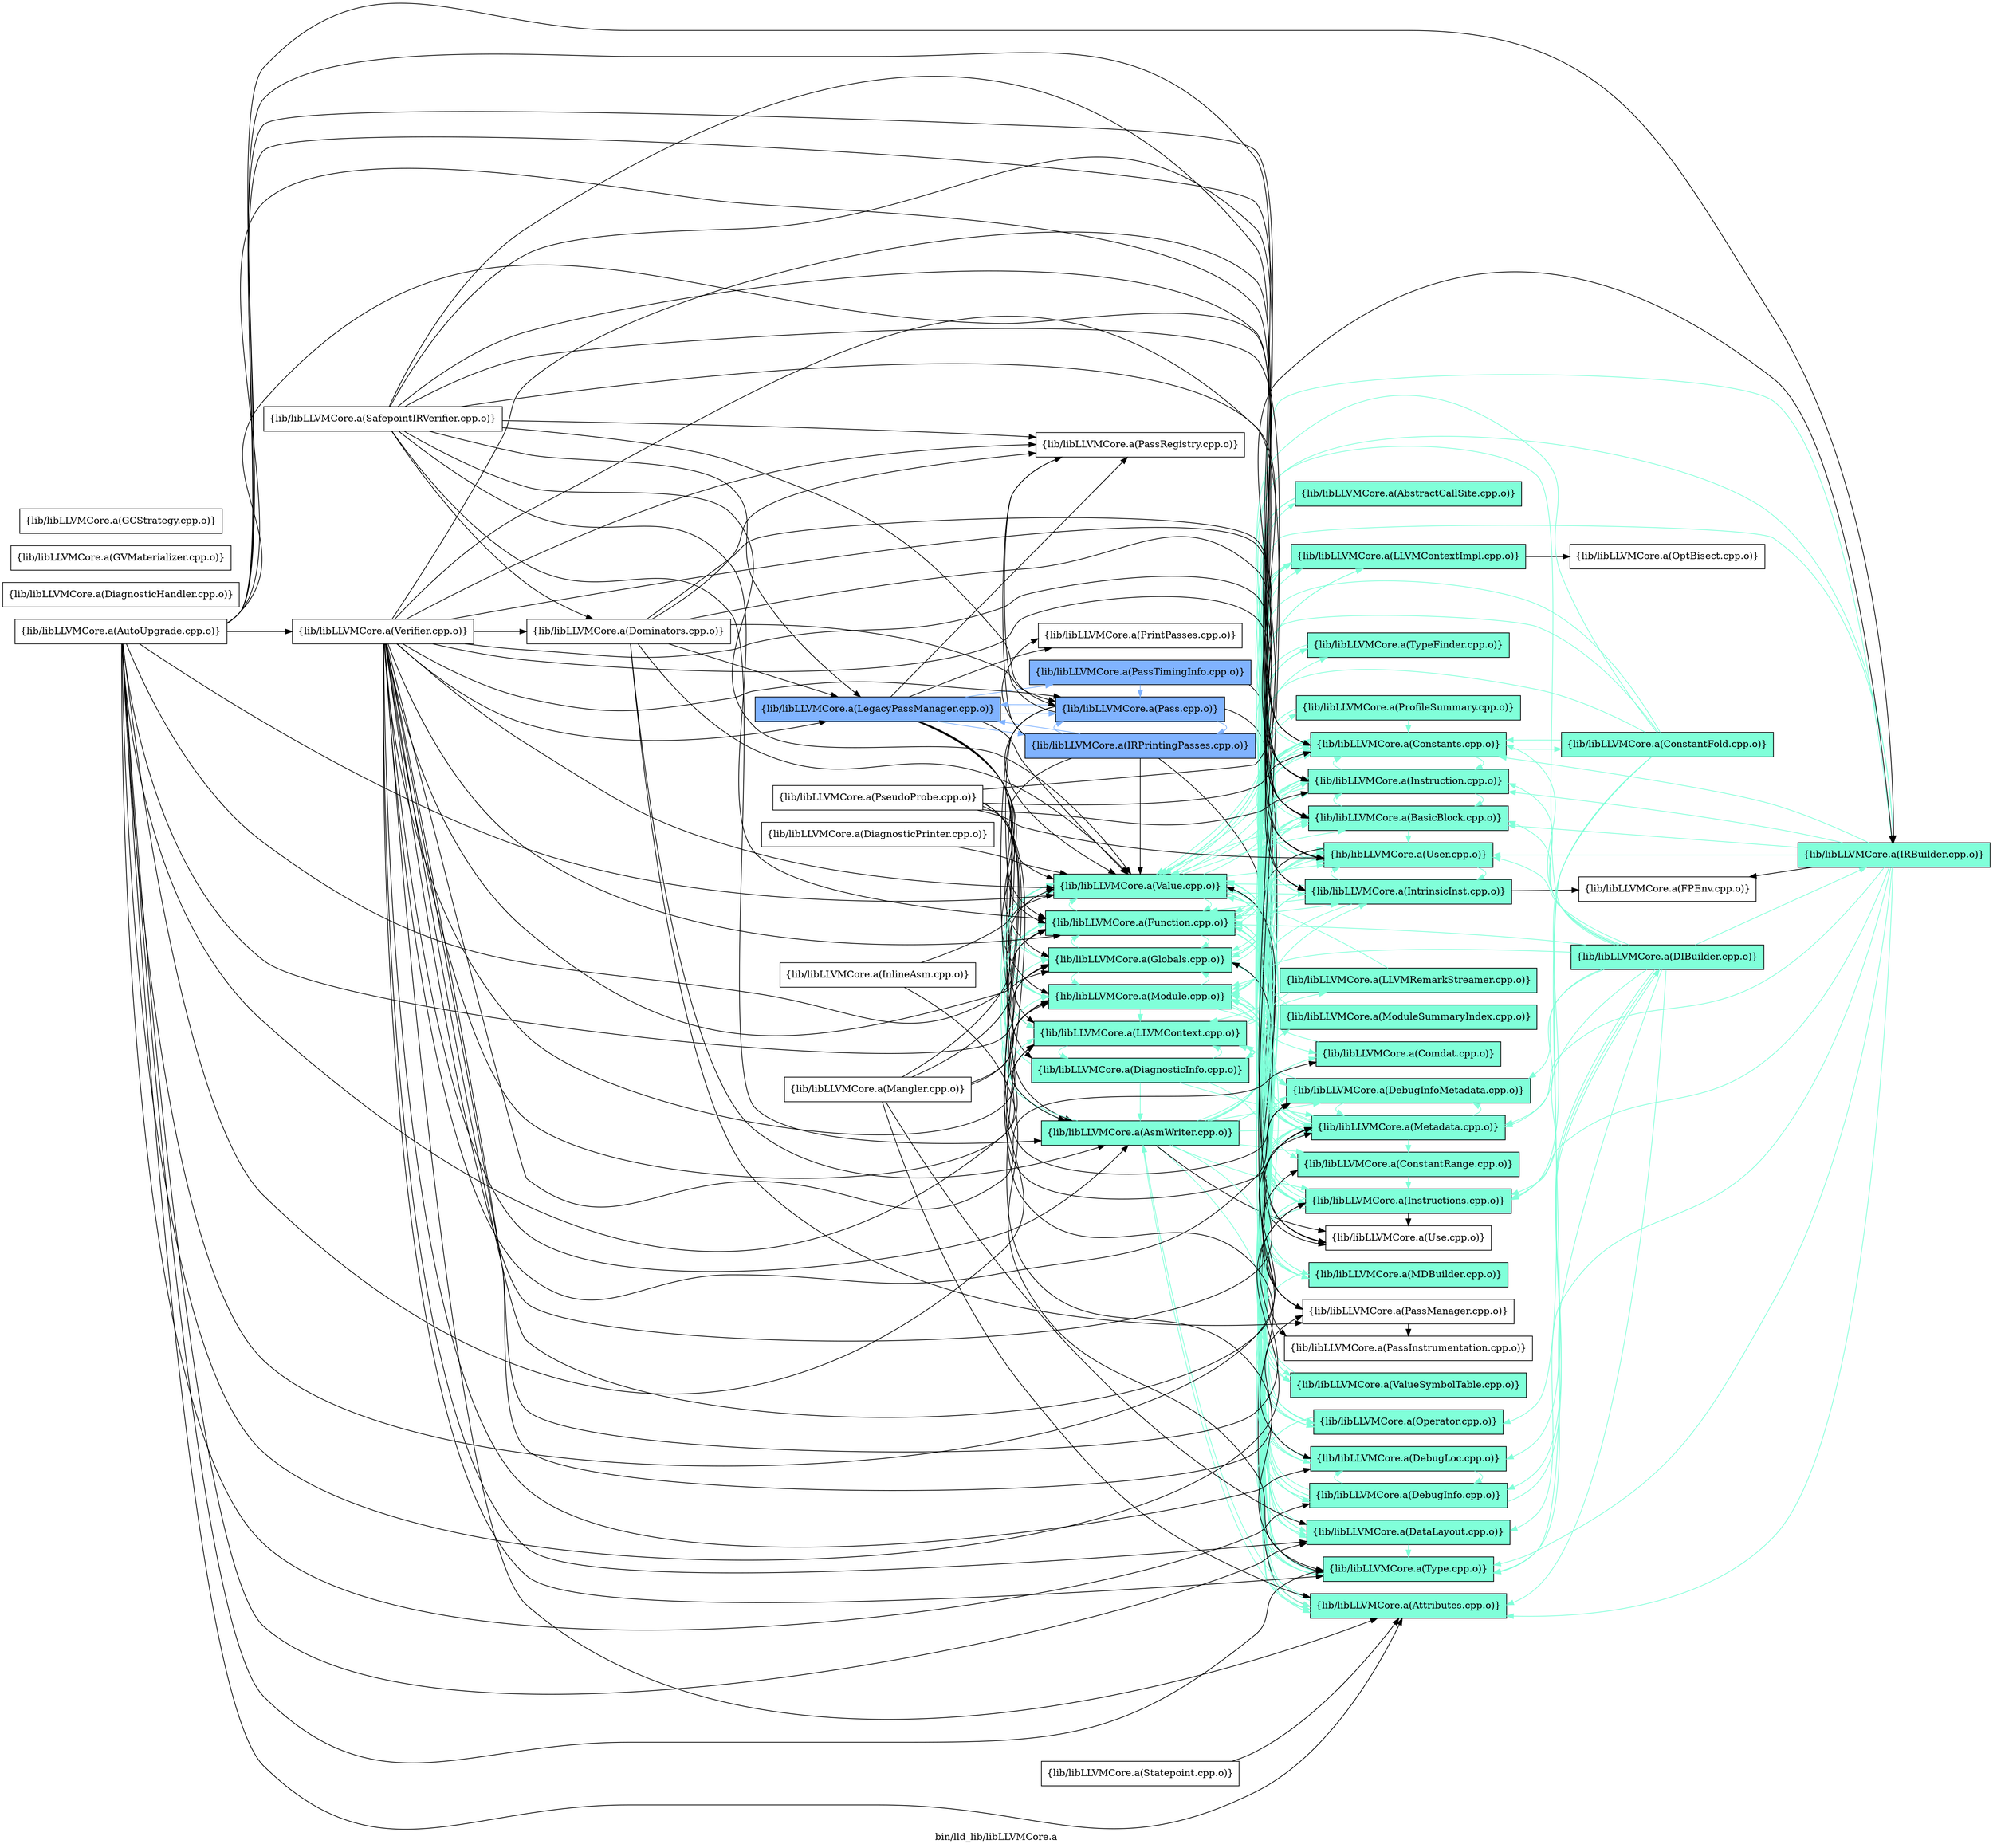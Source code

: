 digraph "bin/lld_lib/libLLVMCore.a" {
	label="bin/lld_lib/libLLVMCore.a";
	rankdir=LR;
	{ rank=same; Node0x556fdf306208;  }
	{ rank=same; Node0x556fdf2f4fa8; Node0x556fdf300088; Node0x556fdf301bb8; Node0x556fdf301fc8; Node0x556fdf302568; Node0x556fdf300268; Node0x556fdf2f3f68; Node0x556fdf2f2398; Node0x556fdf30b578; Node0x556fdf3092c8; Node0x556fdf308d28; Node0x556fdf30ee58;  }
	{ rank=same; Node0x556fdf311ba8; Node0x556fdf3117e8; Node0x556fdf2ff368; Node0x556fdf2fe328; Node0x556fdf300948; Node0x556fdf3012f8; Node0x556fdf2feff8; Node0x556fdf2fe378; Node0x556fdf300588; Node0x556fdf2ef8c8; Node0x556fdf2f3a68; Node0x556fdf2f3298; Node0x556fdf3108e8; Node0x556fdf310528; Node0x556fdf30fad8; Node0x556fdf30f5d8; Node0x556fdf2ff1d8; Node0x556fdf2f52c8; Node0x556fdf2ff8b8; Node0x556fdf2f07c8; Node0x556fdf2fad68; Node0x556fdf30ae48; Node0x556fdf2ffd18; Node0x556fdf306a28; Node0x556fdf2eb598; Node0x556fdf2f1c68; Node0x556fdf3015c8;  }
	{ rank=same; Node0x556fdf300178; Node0x556fdf3029c8; Node0x556fdf2f2c08; Node0x556fdf2ffae8;  }

	Node0x556fdf306208 [shape=record,shape=box,group=2,style=filled,fillcolor="0.600000 0.5 1",label="{lib/libLLVMCore.a(LegacyPassManager.cpp.o)}"];
	Node0x556fdf306208 -> Node0x556fdf2f4fa8;
	Node0x556fdf306208 -> Node0x556fdf300088;
	Node0x556fdf306208 -> Node0x556fdf301bb8;
	Node0x556fdf306208 -> Node0x556fdf301fc8;
	Node0x556fdf306208 -> Node0x556fdf302568[color="0.600000 0.5 1"];
	Node0x556fdf306208 -> Node0x556fdf300268;
	Node0x556fdf306208 -> Node0x556fdf2f3f68;
	Node0x556fdf306208 -> Node0x556fdf2f2398[color="0.600000 0.5 1"];
	Node0x556fdf306208 -> Node0x556fdf30b578;
	Node0x556fdf306208 -> Node0x556fdf3092c8[color="0.600000 0.5 1"];
	Node0x556fdf306208 -> Node0x556fdf308d28;
	Node0x556fdf306208 -> Node0x556fdf30ee58;
	Node0x556fdf2f3f68 [shape=record,shape=box,group=1,style=filled,fillcolor="0.450000 0.5 1",label="{lib/libLLVMCore.a(Module.cpp.o)}"];
	Node0x556fdf2f3f68 -> Node0x556fdf2ff368[color="0.450000 0.5 1"];
	Node0x556fdf2f3f68 -> Node0x556fdf300948[color="0.450000 0.5 1"];
	Node0x556fdf2f3f68 -> Node0x556fdf2ff8b8[color="0.450000 0.5 1"];
	Node0x556fdf2f3f68 -> Node0x556fdf301bb8[color="0.450000 0.5 1"];
	Node0x556fdf2f3f68 -> Node0x556fdf301fc8[color="0.450000 0.5 1"];
	Node0x556fdf2f3f68 -> Node0x556fdf300268[color="0.450000 0.5 1"];
	Node0x556fdf2f3f68 -> Node0x556fdf2ef8c8[color="0.450000 0.5 1"];
	Node0x556fdf2f3f68 -> Node0x556fdf2eb598[color="0.450000 0.5 1"];
	Node0x556fdf2f3f68 -> Node0x556fdf3108e8[color="0.450000 0.5 1"];
	Node0x556fdf2f3f68 -> Node0x556fdf310528[color="0.450000 0.5 1"];
	Node0x556fdf2f3f68 -> Node0x556fdf30f5d8[color="0.450000 0.5 1"];
	Node0x556fdf2f3f68 -> Node0x556fdf30ee58[color="0.450000 0.5 1"];
	Node0x556fdf2f3f68 -> Node0x556fdf2fad68[color="0.450000 0.5 1"];
	Node0x556fdf2f2398 [shape=record,shape=box,group=2,style=filled,fillcolor="0.600000 0.5 1",label="{lib/libLLVMCore.a(Pass.cpp.o)}"];
	Node0x556fdf2f2398 -> Node0x556fdf311ba8;
	Node0x556fdf2f2398 -> Node0x556fdf301bb8;
	Node0x556fdf2f2398 -> Node0x556fdf302568[color="0.600000 0.5 1"];
	Node0x556fdf2f2398 -> Node0x556fdf300268;
	Node0x556fdf2f2398 -> Node0x556fdf306208[color="0.600000 0.5 1"];
	Node0x556fdf2f2398 -> Node0x556fdf30b578;
	Node0x556fdf2f2398 -> Node0x556fdf30ee58;
	Node0x556fdf30ee58 [shape=record,shape=box,group=1,style=filled,fillcolor="0.450000 0.5 1",label="{lib/libLLVMCore.a(Value.cpp.o)}"];
	Node0x556fdf30ee58 -> Node0x556fdf311ba8[color="0.450000 0.5 1"];
	Node0x556fdf30ee58 -> Node0x556fdf3117e8[color="0.450000 0.5 1"];
	Node0x556fdf30ee58 -> Node0x556fdf300948[color="0.450000 0.5 1"];
	Node0x556fdf30ee58 -> Node0x556fdf2ff8b8[color="0.450000 0.5 1"];
	Node0x556fdf30ee58 -> Node0x556fdf3015c8[color="0.450000 0.5 1"];
	Node0x556fdf30ee58 -> Node0x556fdf301bb8[color="0.450000 0.5 1"];
	Node0x556fdf30ee58 -> Node0x556fdf301fc8[color="0.450000 0.5 1"];
	Node0x556fdf30ee58 -> Node0x556fdf2feff8[color="0.450000 0.5 1"];
	Node0x556fdf30ee58 -> Node0x556fdf2fe378[color="0.450000 0.5 1"];
	Node0x556fdf30ee58 -> Node0x556fdf300588[color="0.450000 0.5 1"];
	Node0x556fdf30ee58 -> Node0x556fdf300268[color="0.450000 0.5 1"];
	Node0x556fdf30ee58 -> Node0x556fdf2ffd18[color="0.450000 0.5 1"];
	Node0x556fdf30ee58 -> Node0x556fdf2ef8c8[color="0.450000 0.5 1"];
	Node0x556fdf30ee58 -> Node0x556fdf2f3298[color="0.450000 0.5 1"];
	Node0x556fdf30ee58 -> Node0x556fdf3108e8[color="0.450000 0.5 1"];
	Node0x556fdf30ee58 -> Node0x556fdf30fad8;
	Node0x556fdf30ee58 -> Node0x556fdf30f5d8[color="0.450000 0.5 1"];
	Node0x556fdf30ee58 -> Node0x556fdf2fad68[color="0.450000 0.5 1"];
	Node0x556fdf311ba8 [shape=record,shape=box,group=1,style=filled,fillcolor="0.450000 0.5 1",label="{lib/libLLVMCore.a(Attributes.cpp.o)}"];
	Node0x556fdf311ba8 -> Node0x556fdf2f4fa8[color="0.450000 0.5 1"];
	Node0x556fdf311ba8 -> Node0x556fdf301bb8[color="0.450000 0.5 1"];
	Node0x556fdf300948 [shape=record,shape=box,group=1,style=filled,fillcolor="0.450000 0.5 1",label="{lib/libLLVMCore.a(Constants.cpp.o)}"];
	Node0x556fdf300948 -> Node0x556fdf300178[color="0.450000 0.5 1"];
	Node0x556fdf300948 -> Node0x556fdf301bb8[color="0.450000 0.5 1"];
	Node0x556fdf300948 -> Node0x556fdf301fc8[color="0.450000 0.5 1"];
	Node0x556fdf300948 -> Node0x556fdf2feff8[color="0.450000 0.5 1"];
	Node0x556fdf300948 -> Node0x556fdf2fe378[color="0.450000 0.5 1"];
	Node0x556fdf300948 -> Node0x556fdf2f3298[color="0.450000 0.5 1"];
	Node0x556fdf300948 -> Node0x556fdf3108e8[color="0.450000 0.5 1"];
	Node0x556fdf300948 -> Node0x556fdf30f5d8[color="0.450000 0.5 1"];
	Node0x556fdf300948 -> Node0x556fdf30ee58[color="0.450000 0.5 1"];
	Node0x556fdf2effa8 [shape=record,shape=box,group=0,label="{lib/libLLVMCore.a(Mangler.cpp.o)}"];
	Node0x556fdf2effa8 -> Node0x556fdf311ba8;
	Node0x556fdf2effa8 -> Node0x556fdf2ff8b8;
	Node0x556fdf2effa8 -> Node0x556fdf301bb8;
	Node0x556fdf2effa8 -> Node0x556fdf301fc8;
	Node0x556fdf2effa8 -> Node0x556fdf2f3f68;
	Node0x556fdf2effa8 -> Node0x556fdf30ee58;
	Node0x556fdf2ef8c8 [shape=record,shape=box,group=1,style=filled,fillcolor="0.450000 0.5 1",label="{lib/libLLVMCore.a(Metadata.cpp.o)}"];
	Node0x556fdf2ef8c8 -> Node0x556fdf2fe328[color="0.450000 0.5 1"];
	Node0x556fdf2ef8c8 -> Node0x556fdf300948[color="0.450000 0.5 1"];
	Node0x556fdf2ef8c8 -> Node0x556fdf3012f8[color="0.450000 0.5 1"];
	Node0x556fdf2ef8c8 -> Node0x556fdf2ff1d8[color="0.450000 0.5 1"];
	Node0x556fdf2ef8c8 -> Node0x556fdf300268[color="0.450000 0.5 1"];
	Node0x556fdf2ef8c8 -> Node0x556fdf2ffd18[color="0.450000 0.5 1"];
	Node0x556fdf2ef8c8 -> Node0x556fdf2f07c8[color="0.450000 0.5 1"];
	Node0x556fdf2ef8c8 -> Node0x556fdf2f3f68[color="0.450000 0.5 1"];
	Node0x556fdf2ef8c8 -> Node0x556fdf3108e8[color="0.450000 0.5 1"];
	Node0x556fdf2ef8c8 -> Node0x556fdf30ee58[color="0.450000 0.5 1"];
	Node0x556fdf2ff8b8 [shape=record,shape=box,group=1,style=filled,fillcolor="0.450000 0.5 1",label="{lib/libLLVMCore.a(DataLayout.cpp.o)}"];
	Node0x556fdf2ff8b8 -> Node0x556fdf301fc8[color="0.450000 0.5 1"];
	Node0x556fdf2ff8b8 -> Node0x556fdf2f3f68[color="0.450000 0.5 1"];
	Node0x556fdf2ff8b8 -> Node0x556fdf3108e8[color="0.450000 0.5 1"];
	Node0x556fdf300088 [shape=record,shape=box,group=1,style=filled,fillcolor="0.450000 0.5 1",label="{lib/libLLVMCore.a(DiagnosticInfo.cpp.o)}"];
	Node0x556fdf300088 -> Node0x556fdf2f4fa8[color="0.450000 0.5 1"];
	Node0x556fdf300088 -> Node0x556fdf2ff1d8[color="0.450000 0.5 1"];
	Node0x556fdf300088 -> Node0x556fdf301bb8[color="0.450000 0.5 1"];
	Node0x556fdf300088 -> Node0x556fdf2feff8[color="0.450000 0.5 1"];
	Node0x556fdf300088 -> Node0x556fdf300268[color="0.450000 0.5 1"];
	Node0x556fdf300088 -> Node0x556fdf2ef8c8[color="0.450000 0.5 1"];
	Node0x556fdf300088 -> Node0x556fdf30ee58[color="0.450000 0.5 1"];
	Node0x556fdf301bb8 [shape=record,shape=box,group=1,style=filled,fillcolor="0.450000 0.5 1",label="{lib/libLLVMCore.a(Function.cpp.o)}"];
	Node0x556fdf301bb8 -> Node0x556fdf2f52c8[color="0.450000 0.5 1"];
	Node0x556fdf301bb8 -> Node0x556fdf311ba8[color="0.450000 0.5 1"];
	Node0x556fdf301bb8 -> Node0x556fdf3117e8[color="0.450000 0.5 1"];
	Node0x556fdf301bb8 -> Node0x556fdf300948[color="0.450000 0.5 1"];
	Node0x556fdf301bb8 -> Node0x556fdf2ff8b8[color="0.450000 0.5 1"];
	Node0x556fdf301bb8 -> Node0x556fdf301fc8[color="0.450000 0.5 1"];
	Node0x556fdf301bb8 -> Node0x556fdf2fe378[color="0.450000 0.5 1"];
	Node0x556fdf301bb8 -> Node0x556fdf300588[color="0.450000 0.5 1"];
	Node0x556fdf301bb8 -> Node0x556fdf300268[color="0.450000 0.5 1"];
	Node0x556fdf301bb8 -> Node0x556fdf2f07c8[color="0.450000 0.5 1"];
	Node0x556fdf301bb8 -> Node0x556fdf2ef8c8[color="0.450000 0.5 1"];
	Node0x556fdf301bb8 -> Node0x556fdf2f3f68[color="0.450000 0.5 1"];
	Node0x556fdf301bb8 -> Node0x556fdf3108e8[color="0.450000 0.5 1"];
	Node0x556fdf301bb8 -> Node0x556fdf30f5d8[color="0.450000 0.5 1"];
	Node0x556fdf301bb8 -> Node0x556fdf30ee58[color="0.450000 0.5 1"];
	Node0x556fdf301bb8 -> Node0x556fdf2fad68[color="0.450000 0.5 1"];
	Node0x556fdf301fc8 [shape=record,shape=box,group=1,style=filled,fillcolor="0.450000 0.5 1",label="{lib/libLLVMCore.a(Globals.cpp.o)}"];
	Node0x556fdf301fc8 -> Node0x556fdf2fe328[color="0.450000 0.5 1"];
	Node0x556fdf301fc8 -> Node0x556fdf300948[color="0.450000 0.5 1"];
	Node0x556fdf301fc8 -> Node0x556fdf301bb8[color="0.450000 0.5 1"];
	Node0x556fdf301fc8 -> Node0x556fdf2ef8c8[color="0.450000 0.5 1"];
	Node0x556fdf301fc8 -> Node0x556fdf2f3f68[color="0.450000 0.5 1"];
	Node0x556fdf301fc8 -> Node0x556fdf3108e8[color="0.450000 0.5 1"];
	Node0x556fdf301fc8 -> Node0x556fdf30f5d8[color="0.450000 0.5 1"];
	Node0x556fdf301fc8 -> Node0x556fdf30ee58[color="0.450000 0.5 1"];
	Node0x556fdf302798 [shape=record,shape=box,group=1,style=filled,fillcolor="0.450000 0.5 1",label="{lib/libLLVMCore.a(IRBuilder.cpp.o)}"];
	Node0x556fdf302798 -> Node0x556fdf311ba8[color="0.450000 0.5 1"];
	Node0x556fdf302798 -> Node0x556fdf3117e8[color="0.450000 0.5 1"];
	Node0x556fdf302798 -> Node0x556fdf300948[color="0.450000 0.5 1"];
	Node0x556fdf302798 -> Node0x556fdf2ff8b8[color="0.450000 0.5 1"];
	Node0x556fdf302798 -> Node0x556fdf301bb8[color="0.450000 0.5 1"];
	Node0x556fdf302798 -> Node0x556fdf301fc8[color="0.450000 0.5 1"];
	Node0x556fdf302798 -> Node0x556fdf3029c8;
	Node0x556fdf302798 -> Node0x556fdf2feff8[color="0.450000 0.5 1"];
	Node0x556fdf302798 -> Node0x556fdf2fe378[color="0.450000 0.5 1"];
	Node0x556fdf302798 -> Node0x556fdf2ef8c8[color="0.450000 0.5 1"];
	Node0x556fdf302798 -> Node0x556fdf3108e8[color="0.450000 0.5 1"];
	Node0x556fdf302798 -> Node0x556fdf30f5d8[color="0.450000 0.5 1"];
	Node0x556fdf302798 -> Node0x556fdf30ee58[color="0.450000 0.5 1"];
	Node0x556fdf2ff2c8 [shape=record,shape=box,group=0,label="{lib/libLLVMCore.a(InlineAsm.cpp.o)}"];
	Node0x556fdf2ff2c8 -> Node0x556fdf3108e8;
	Node0x556fdf2ff2c8 -> Node0x556fdf30ee58;
	Node0x556fdf2feff8 [shape=record,shape=box,group=1,style=filled,fillcolor="0.450000 0.5 1",label="{lib/libLLVMCore.a(Instruction.cpp.o)}"];
	Node0x556fdf2feff8 -> Node0x556fdf311ba8[color="0.450000 0.5 1"];
	Node0x556fdf2feff8 -> Node0x556fdf3117e8[color="0.450000 0.5 1"];
	Node0x556fdf2feff8 -> Node0x556fdf300948[color="0.450000 0.5 1"];
	Node0x556fdf2feff8 -> Node0x556fdf2fe378[color="0.450000 0.5 1"];
	Node0x556fdf2feff8 -> Node0x556fdf2ef8c8[color="0.450000 0.5 1"];
	Node0x556fdf2feff8 -> Node0x556fdf30f5d8[color="0.450000 0.5 1"];
	Node0x556fdf2feff8 -> Node0x556fdf30ee58[color="0.450000 0.5 1"];
	Node0x556fdf2fe378 [shape=record,shape=box,group=1,style=filled,fillcolor="0.450000 0.5 1",label="{lib/libLLVMCore.a(Instructions.cpp.o)}"];
	Node0x556fdf2fe378 -> Node0x556fdf311ba8[color="0.450000 0.5 1"];
	Node0x556fdf2fe378 -> Node0x556fdf3117e8[color="0.450000 0.5 1"];
	Node0x556fdf2fe378 -> Node0x556fdf300948[color="0.450000 0.5 1"];
	Node0x556fdf2fe378 -> Node0x556fdf2ff8b8[color="0.450000 0.5 1"];
	Node0x556fdf2fe378 -> Node0x556fdf301bb8[color="0.450000 0.5 1"];
	Node0x556fdf2fe378 -> Node0x556fdf2feff8[color="0.450000 0.5 1"];
	Node0x556fdf2fe378 -> Node0x556fdf2ffd18[color="0.450000 0.5 1"];
	Node0x556fdf2fe378 -> Node0x556fdf2f07c8[color="0.450000 0.5 1"];
	Node0x556fdf2fe378 -> Node0x556fdf2ef8c8[color="0.450000 0.5 1"];
	Node0x556fdf2fe378 -> Node0x556fdf2f3f68[color="0.450000 0.5 1"];
	Node0x556fdf2fe378 -> Node0x556fdf2f3298[color="0.450000 0.5 1"];
	Node0x556fdf2fe378 -> Node0x556fdf3108e8[color="0.450000 0.5 1"];
	Node0x556fdf2fe378 -> Node0x556fdf30fad8;
	Node0x556fdf2fe378 -> Node0x556fdf30f5d8[color="0.450000 0.5 1"];
	Node0x556fdf2fe378 -> Node0x556fdf30ee58[color="0.450000 0.5 1"];
	Node0x556fdf300268 [shape=record,shape=box,group=1,style=filled,fillcolor="0.450000 0.5 1",label="{lib/libLLVMCore.a(LLVMContext.cpp.o)}"];
	Node0x556fdf300268 -> Node0x556fdf300088[color="0.450000 0.5 1"];
	Node0x556fdf300268 -> Node0x556fdf2ffd18[color="0.450000 0.5 1"];
	Node0x556fdf300268 -> Node0x556fdf306a28[color="0.450000 0.5 1"];
	Node0x556fdf3108e8 [shape=record,shape=box,group=1,style=filled,fillcolor="0.450000 0.5 1",label="{lib/libLLVMCore.a(Type.cpp.o)}"];
	Node0x556fdf3108e8 -> Node0x556fdf300948[color="0.450000 0.5 1"];
	Node0x556fdf30f5d8 [shape=record,shape=box,group=1,style=filled,fillcolor="0.450000 0.5 1",label="{lib/libLLVMCore.a(User.cpp.o)}"];
	Node0x556fdf30f5d8 -> Node0x556fdf300588[color="0.450000 0.5 1"];
	Node0x556fdf30f5d8 -> Node0x556fdf30fad8;
	Node0x556fdf3117e8 [shape=record,shape=box,group=1,style=filled,fillcolor="0.450000 0.5 1",label="{lib/libLLVMCore.a(BasicBlock.cpp.o)}"];
	Node0x556fdf3117e8 -> Node0x556fdf300948[color="0.450000 0.5 1"];
	Node0x556fdf3117e8 -> Node0x556fdf2feff8[color="0.450000 0.5 1"];
	Node0x556fdf3117e8 -> Node0x556fdf2fe378[color="0.450000 0.5 1"];
	Node0x556fdf3117e8 -> Node0x556fdf2ef8c8[color="0.450000 0.5 1"];
	Node0x556fdf3117e8 -> Node0x556fdf3108e8[color="0.450000 0.5 1"];
	Node0x556fdf3117e8 -> Node0x556fdf30f5d8[color="0.450000 0.5 1"];
	Node0x556fdf3117e8 -> Node0x556fdf30ee58[color="0.450000 0.5 1"];
	Node0x556fdf3117e8 -> Node0x556fdf2fad68[color="0.450000 0.5 1"];
	Node0x556fdf300588 [shape=record,shape=box,group=1,style=filled,fillcolor="0.450000 0.5 1",label="{lib/libLLVMCore.a(IntrinsicInst.cpp.o)}"];
	Node0x556fdf300588 -> Node0x556fdf3117e8[color="0.450000 0.5 1"];
	Node0x556fdf300588 -> Node0x556fdf300948[color="0.450000 0.5 1"];
	Node0x556fdf300588 -> Node0x556fdf2ff8b8[color="0.450000 0.5 1"];
	Node0x556fdf300588 -> Node0x556fdf3012f8[color="0.450000 0.5 1"];
	Node0x556fdf300588 -> Node0x556fdf301bb8[color="0.450000 0.5 1"];
	Node0x556fdf300588 -> Node0x556fdf3029c8;
	Node0x556fdf300588 -> Node0x556fdf2feff8[color="0.450000 0.5 1"];
	Node0x556fdf300588 -> Node0x556fdf2fe378[color="0.450000 0.5 1"];
	Node0x556fdf300588 -> Node0x556fdf2ef8c8[color="0.450000 0.5 1"];
	Node0x556fdf300588 -> Node0x556fdf2f3f68[color="0.450000 0.5 1"];
	Node0x556fdf300588 -> Node0x556fdf3108e8[color="0.450000 0.5 1"];
	Node0x556fdf300588 -> Node0x556fdf30f5d8[color="0.450000 0.5 1"];
	Node0x556fdf300588 -> Node0x556fdf30ee58[color="0.450000 0.5 1"];
	Node0x556fdf2f3298 [shape=record,shape=box,group=1,style=filled,fillcolor="0.450000 0.5 1",label="{lib/libLLVMCore.a(Operator.cpp.o)}"];
	Node0x556fdf2f3298 -> Node0x556fdf300948[color="0.450000 0.5 1"];
	Node0x556fdf2f3298 -> Node0x556fdf2ff8b8[color="0.450000 0.5 1"];
	Node0x556fdf2f3298 -> Node0x556fdf3108e8[color="0.450000 0.5 1"];
	Node0x556fdf3012f8 [shape=record,shape=box,group=1,style=filled,fillcolor="0.450000 0.5 1",label="{lib/libLLVMCore.a(DebugInfoMetadata.cpp.o)}"];
	Node0x556fdf3012f8 -> Node0x556fdf300948[color="0.450000 0.5 1"];
	Node0x556fdf3012f8 -> Node0x556fdf300268[color="0.450000 0.5 1"];
	Node0x556fdf3012f8 -> Node0x556fdf2ffd18[color="0.450000 0.5 1"];
	Node0x556fdf3012f8 -> Node0x556fdf2ef8c8[color="0.450000 0.5 1"];
	Node0x556fdf3012f8 -> Node0x556fdf3108e8[color="0.450000 0.5 1"];
	Node0x556fdf2fe328 [shape=record,shape=box,group=1,style=filled,fillcolor="0.450000 0.5 1",label="{lib/libLLVMCore.a(ConstantRange.cpp.o)}"];
	Node0x556fdf2fe328 -> Node0x556fdf2fe378[color="0.450000 0.5 1"];
	Node0x556fdf30b578 [shape=record,shape=box,group=0,label="{lib/libLLVMCore.a(PassRegistry.cpp.o)}"];
	Node0x556fdf2ff1d8 [shape=record,shape=box,group=1,style=filled,fillcolor="0.450000 0.5 1",label="{lib/libLLVMCore.a(DebugLoc.cpp.o)}"];
	Node0x556fdf2ff1d8 -> Node0x556fdf3015c8[color="0.450000 0.5 1"];
	Node0x556fdf2ff1d8 -> Node0x556fdf3012f8[color="0.450000 0.5 1"];
	Node0x556fdf2ff1d8 -> Node0x556fdf2ef8c8[color="0.450000 0.5 1"];
	Node0x556fdf301528 [shape=record,shape=box,group=0,label="{lib/libLLVMCore.a(Dominators.cpp.o)}"];
	Node0x556fdf301528 -> Node0x556fdf2f4fa8;
	Node0x556fdf301528 -> Node0x556fdf3117e8;
	Node0x556fdf301528 -> Node0x556fdf2feff8;
	Node0x556fdf301528 -> Node0x556fdf306208;
	Node0x556fdf301528 -> Node0x556fdf2f2398;
	Node0x556fdf301528 -> Node0x556fdf30ae48;
	Node0x556fdf301528 -> Node0x556fdf30b578;
	Node0x556fdf301528 -> Node0x556fdf30ee58;
	Node0x556fdf30fad8 [shape=record,shape=box,group=0,label="{lib/libLLVMCore.a(Use.cpp.o)}"];
	Node0x556fdf2f4fa8 [shape=record,shape=box,group=1,style=filled,fillcolor="0.450000 0.5 1",label="{lib/libLLVMCore.a(AsmWriter.cpp.o)}"];
	Node0x556fdf2f4fa8 -> Node0x556fdf311ba8[color="0.450000 0.5 1"];
	Node0x556fdf2f4fa8 -> Node0x556fdf3117e8[color="0.450000 0.5 1"];
	Node0x556fdf2f4fa8 -> Node0x556fdf2ff368[color="0.450000 0.5 1"];
	Node0x556fdf2f4fa8 -> Node0x556fdf2fe328[color="0.450000 0.5 1"];
	Node0x556fdf2f4fa8 -> Node0x556fdf300948[color="0.450000 0.5 1"];
	Node0x556fdf2f4fa8 -> Node0x556fdf3012f8[color="0.450000 0.5 1"];
	Node0x556fdf2f4fa8 -> Node0x556fdf301bb8[color="0.450000 0.5 1"];
	Node0x556fdf2f4fa8 -> Node0x556fdf301fc8[color="0.450000 0.5 1"];
	Node0x556fdf2f4fa8 -> Node0x556fdf2feff8[color="0.450000 0.5 1"];
	Node0x556fdf2f4fa8 -> Node0x556fdf2fe378[color="0.450000 0.5 1"];
	Node0x556fdf2f4fa8 -> Node0x556fdf300588[color="0.450000 0.5 1"];
	Node0x556fdf2f4fa8 -> Node0x556fdf300268[color="0.450000 0.5 1"];
	Node0x556fdf2f4fa8 -> Node0x556fdf2ef8c8[color="0.450000 0.5 1"];
	Node0x556fdf2f4fa8 -> Node0x556fdf2f3f68[color="0.450000 0.5 1"];
	Node0x556fdf2f4fa8 -> Node0x556fdf2f3a68[color="0.450000 0.5 1"];
	Node0x556fdf2f4fa8 -> Node0x556fdf2f3298[color="0.450000 0.5 1"];
	Node0x556fdf2f4fa8 -> Node0x556fdf3108e8[color="0.450000 0.5 1"];
	Node0x556fdf2f4fa8 -> Node0x556fdf310528[color="0.450000 0.5 1"];
	Node0x556fdf2f4fa8 -> Node0x556fdf30fad8;
	Node0x556fdf2f4fa8 -> Node0x556fdf30f5d8[color="0.450000 0.5 1"];
	Node0x556fdf2f4fa8 -> Node0x556fdf30ee58[color="0.450000 0.5 1"];
	Node0x556fdf2ff368 [shape=record,shape=box,group=1,style=filled,fillcolor="0.450000 0.5 1",label="{lib/libLLVMCore.a(Comdat.cpp.o)}"];
	Node0x556fdf2ff368 -> Node0x556fdf2f3f68[color="0.450000 0.5 1"];
	Node0x556fdf3092c8 [shape=record,shape=box,group=2,style=filled,fillcolor="0.600000 0.5 1",label="{lib/libLLVMCore.a(PassTimingInfo.cpp.o)}"];
	Node0x556fdf3092c8 -> Node0x556fdf2f2398[color="0.600000 0.5 1"];
	Node0x556fdf3092c8 -> Node0x556fdf2f1c68;
	Node0x556fdf3015c8 [shape=record,shape=box,group=1,style=filled,fillcolor="0.450000 0.5 1",label="{lib/libLLVMCore.a(DebugInfo.cpp.o)}"];
	Node0x556fdf3015c8 -> Node0x556fdf2ffae8[color="0.450000 0.5 1"];
	Node0x556fdf3015c8 -> Node0x556fdf3012f8[color="0.450000 0.5 1"];
	Node0x556fdf3015c8 -> Node0x556fdf2ff1d8[color="0.450000 0.5 1"];
	Node0x556fdf3015c8 -> Node0x556fdf301bb8[color="0.450000 0.5 1"];
	Node0x556fdf3015c8 -> Node0x556fdf2feff8[color="0.450000 0.5 1"];
	Node0x556fdf3015c8 -> Node0x556fdf2ef8c8[color="0.450000 0.5 1"];
	Node0x556fdf3015c8 -> Node0x556fdf2f3f68[color="0.450000 0.5 1"];
	Node0x556fdf3015c8 -> Node0x556fdf30ee58[color="0.450000 0.5 1"];
	Node0x556fdf3115b8 [shape=record,shape=box,group=0,label="{lib/libLLVMCore.a(Statepoint.cpp.o)}"];
	Node0x556fdf3115b8 -> Node0x556fdf311ba8;
	Node0x556fdf311f18 [shape=record,shape=box,group=0,label="{lib/libLLVMCore.a(AutoUpgrade.cpp.o)}"];
	Node0x556fdf311f18 -> Node0x556fdf311ba8;
	Node0x556fdf311f18 -> Node0x556fdf3117e8;
	Node0x556fdf311f18 -> Node0x556fdf300948;
	Node0x556fdf311f18 -> Node0x556fdf2ff8b8;
	Node0x556fdf311f18 -> Node0x556fdf3015c8;
	Node0x556fdf311f18 -> Node0x556fdf301bb8;
	Node0x556fdf311f18 -> Node0x556fdf301fc8;
	Node0x556fdf311f18 -> Node0x556fdf302798;
	Node0x556fdf311f18 -> Node0x556fdf2feff8;
	Node0x556fdf311f18 -> Node0x556fdf2fe378;
	Node0x556fdf311f18 -> Node0x556fdf300588;
	Node0x556fdf311f18 -> Node0x556fdf300268;
	Node0x556fdf311f18 -> Node0x556fdf2ef8c8;
	Node0x556fdf311f18 -> Node0x556fdf2f3f68;
	Node0x556fdf311f18 -> Node0x556fdf3108e8;
	Node0x556fdf311f18 -> Node0x556fdf30f5d8;
	Node0x556fdf311f18 -> Node0x556fdf30ee58;
	Node0x556fdf311f18 -> Node0x556fdf2fb358;
	Node0x556fdf2fe468 [shape=record,shape=box,group=0,label="{lib/libLLVMCore.a(DiagnosticHandler.cpp.o)}"];
	Node0x556fdf306a28 [shape=record,shape=box,group=1,style=filled,fillcolor="0.450000 0.5 1",label="{lib/libLLVMCore.a(LLVMRemarkStreamer.cpp.o)}"];
	Node0x556fdf306a28 -> Node0x556fdf300088[color="0.450000 0.5 1"];
	Node0x556fdf306a28 -> Node0x556fdf300268[color="0.450000 0.5 1"];
	Node0x556fdf306a28 -> Node0x556fdf30ee58[color="0.450000 0.5 1"];
	Node0x556fdf2f3a68 [shape=record,shape=box,group=1,style=filled,fillcolor="0.450000 0.5 1",label="{lib/libLLVMCore.a(ModuleSummaryIndex.cpp.o)}"];
	Node0x556fdf2f3a68 -> Node0x556fdf30ee58[color="0.450000 0.5 1"];
	Node0x556fdf2f1c68 [shape=record,shape=box,group=0,label="{lib/libLLVMCore.a(PassInstrumentation.cpp.o)}"];
	Node0x556fdf30ae48 [shape=record,shape=box,group=0,label="{lib/libLLVMCore.a(PassManager.cpp.o)}"];
	Node0x556fdf30ae48 -> Node0x556fdf301fc8;
	Node0x556fdf30ae48 -> Node0x556fdf2f1c68;
	Node0x556fdf30ae48 -> Node0x556fdf30ee58;
	Node0x556fdf2fb358 [shape=record,shape=box,group=0,label="{lib/libLLVMCore.a(Verifier.cpp.o)}"];
	Node0x556fdf2fb358 -> Node0x556fdf2f4fa8;
	Node0x556fdf2fb358 -> Node0x556fdf311ba8;
	Node0x556fdf2fb358 -> Node0x556fdf3117e8;
	Node0x556fdf2fb358 -> Node0x556fdf2ff368;
	Node0x556fdf2fb358 -> Node0x556fdf2fe328;
	Node0x556fdf2fb358 -> Node0x556fdf300948;
	Node0x556fdf2fb358 -> Node0x556fdf2ff8b8;
	Node0x556fdf2fb358 -> Node0x556fdf3012f8;
	Node0x556fdf2fb358 -> Node0x556fdf2ff1d8;
	Node0x556fdf2fb358 -> Node0x556fdf301528;
	Node0x556fdf2fb358 -> Node0x556fdf301bb8;
	Node0x556fdf2fb358 -> Node0x556fdf301fc8;
	Node0x556fdf2fb358 -> Node0x556fdf2feff8;
	Node0x556fdf2fb358 -> Node0x556fdf2fe378;
	Node0x556fdf2fb358 -> Node0x556fdf300588;
	Node0x556fdf2fb358 -> Node0x556fdf300268;
	Node0x556fdf2fb358 -> Node0x556fdf306208;
	Node0x556fdf2fb358 -> Node0x556fdf2ef8c8;
	Node0x556fdf2fb358 -> Node0x556fdf2f3f68;
	Node0x556fdf2fb358 -> Node0x556fdf2f2398;
	Node0x556fdf2fb358 -> Node0x556fdf30ae48;
	Node0x556fdf2fb358 -> Node0x556fdf30b578;
	Node0x556fdf2fb358 -> Node0x556fdf3108e8;
	Node0x556fdf2fb358 -> Node0x556fdf30f5d8;
	Node0x556fdf2fb358 -> Node0x556fdf30ee58;
	Node0x556fdf308d28 [shape=record,shape=box,group=0,label="{lib/libLLVMCore.a(PrintPasses.cpp.o)}"];
	Node0x556fdf2f07c8 [shape=record,shape=box,group=1,style=filled,fillcolor="0.450000 0.5 1",label="{lib/libLLVMCore.a(MDBuilder.cpp.o)}"];
	Node0x556fdf2f07c8 -> Node0x556fdf300948[color="0.450000 0.5 1"];
	Node0x556fdf2f07c8 -> Node0x556fdf2ef8c8[color="0.450000 0.5 1"];
	Node0x556fdf2f07c8 -> Node0x556fdf3108e8[color="0.450000 0.5 1"];
	Node0x556fdf2f07c8 -> Node0x556fdf30ee58[color="0.450000 0.5 1"];
	Node0x556fdf302568 [shape=record,shape=box,group=2,style=filled,fillcolor="0.600000 0.5 1",label="{lib/libLLVMCore.a(IRPrintingPasses.cpp.o)}"];
	Node0x556fdf302568 -> Node0x556fdf2f4fa8;
	Node0x556fdf302568 -> Node0x556fdf306208[color="0.600000 0.5 1"];
	Node0x556fdf302568 -> Node0x556fdf2f2398[color="0.600000 0.5 1"];
	Node0x556fdf302568 -> Node0x556fdf30ae48;
	Node0x556fdf302568 -> Node0x556fdf30b578;
	Node0x556fdf302568 -> Node0x556fdf308d28;
	Node0x556fdf302568 -> Node0x556fdf30ee58;
	Node0x556fdf2ffae8 [shape=record,shape=box,group=1,style=filled,fillcolor="0.450000 0.5 1",label="{lib/libLLVMCore.a(DIBuilder.cpp.o)}"];
	Node0x556fdf2ffae8 -> Node0x556fdf311ba8[color="0.450000 0.5 1"];
	Node0x556fdf2ffae8 -> Node0x556fdf3117e8[color="0.450000 0.5 1"];
	Node0x556fdf2ffae8 -> Node0x556fdf300948[color="0.450000 0.5 1"];
	Node0x556fdf2ffae8 -> Node0x556fdf3015c8[color="0.450000 0.5 1"];
	Node0x556fdf2ffae8 -> Node0x556fdf3012f8[color="0.450000 0.5 1"];
	Node0x556fdf2ffae8 -> Node0x556fdf2ff1d8[color="0.450000 0.5 1"];
	Node0x556fdf2ffae8 -> Node0x556fdf301bb8[color="0.450000 0.5 1"];
	Node0x556fdf2ffae8 -> Node0x556fdf302798[color="0.450000 0.5 1"];
	Node0x556fdf2ffae8 -> Node0x556fdf2feff8[color="0.450000 0.5 1"];
	Node0x556fdf2ffae8 -> Node0x556fdf2fe378[color="0.450000 0.5 1"];
	Node0x556fdf2ffae8 -> Node0x556fdf2ef8c8[color="0.450000 0.5 1"];
	Node0x556fdf2ffae8 -> Node0x556fdf2f3f68[color="0.450000 0.5 1"];
	Node0x556fdf2ffae8 -> Node0x556fdf3108e8[color="0.450000 0.5 1"];
	Node0x556fdf2ffae8 -> Node0x556fdf30f5d8[color="0.450000 0.5 1"];
	Node0x556fdf2ffae8 -> Node0x556fdf30ee58[color="0.450000 0.5 1"];
	Node0x556fdf308a08 [shape=record,shape=box,group=0,label="{lib/libLLVMCore.a(SafepointIRVerifier.cpp.o)}"];
	Node0x556fdf308a08 -> Node0x556fdf2f4fa8;
	Node0x556fdf308a08 -> Node0x556fdf3117e8;
	Node0x556fdf308a08 -> Node0x556fdf300948;
	Node0x556fdf308a08 -> Node0x556fdf301528;
	Node0x556fdf308a08 -> Node0x556fdf301bb8;
	Node0x556fdf308a08 -> Node0x556fdf2feff8;
	Node0x556fdf308a08 -> Node0x556fdf306208;
	Node0x556fdf308a08 -> Node0x556fdf2f2398;
	Node0x556fdf308a08 -> Node0x556fdf30ae48;
	Node0x556fdf308a08 -> Node0x556fdf30b578;
	Node0x556fdf308a08 -> Node0x556fdf30fad8;
	Node0x556fdf308a08 -> Node0x556fdf30ee58;
	Node0x556fdf2f2c08 [shape=record,shape=box,group=0,label="{lib/libLLVMCore.a(OptBisect.cpp.o)}"];
	Node0x556fdf2f52c8 [shape=record,shape=box,group=1,style=filled,fillcolor="0.450000 0.5 1",label="{lib/libLLVMCore.a(AbstractCallSite.cpp.o)}"];
	Node0x556fdf2f52c8 -> Node0x556fdf300948[color="0.450000 0.5 1"];
	Node0x556fdf2f52c8 -> Node0x556fdf2fe378[color="0.450000 0.5 1"];
	Node0x556fdf2f52c8 -> Node0x556fdf2ef8c8[color="0.450000 0.5 1"];
	Node0x556fdf2f52c8 -> Node0x556fdf30f5d8[color="0.450000 0.5 1"];
	Node0x556fdf2eb598 [shape=record,shape=box,group=1,style=filled,fillcolor="0.450000 0.5 1",label="{lib/libLLVMCore.a(ProfileSummary.cpp.o)}"];
	Node0x556fdf2eb598 -> Node0x556fdf300948[color="0.450000 0.5 1"];
	Node0x556fdf2eb598 -> Node0x556fdf2ef8c8[color="0.450000 0.5 1"];
	Node0x556fdf2eb598 -> Node0x556fdf3108e8[color="0.450000 0.5 1"];
	Node0x556fdf311928 [shape=record,shape=box,group=0,label="{lib/libLLVMCore.a(PseudoProbe.cpp.o)}"];
	Node0x556fdf311928 -> Node0x556fdf300948;
	Node0x556fdf311928 -> Node0x556fdf3012f8;
	Node0x556fdf311928 -> Node0x556fdf2ff1d8;
	Node0x556fdf311928 -> Node0x556fdf302798;
	Node0x556fdf311928 -> Node0x556fdf2feff8;
	Node0x556fdf311928 -> Node0x556fdf2ef8c8;
	Node0x556fdf311928 -> Node0x556fdf3108e8;
	Node0x556fdf311928 -> Node0x556fdf30f5d8;
	Node0x556fdf311928 -> Node0x556fdf30ee58;
	Node0x556fdf310528 [shape=record,shape=box,group=1,style=filled,fillcolor="0.450000 0.5 1",label="{lib/libLLVMCore.a(TypeFinder.cpp.o)}"];
	Node0x556fdf310528 -> Node0x556fdf301bb8[color="0.450000 0.5 1"];
	Node0x556fdf310528 -> Node0x556fdf301fc8[color="0.450000 0.5 1"];
	Node0x556fdf310528 -> Node0x556fdf2ef8c8[color="0.450000 0.5 1"];
	Node0x556fdf2ffd18 [shape=record,shape=box,group=1,style=filled,fillcolor="0.450000 0.5 1",label="{lib/libLLVMCore.a(LLVMContextImpl.cpp.o)}"];
	Node0x556fdf2ffd18 -> Node0x556fdf300948[color="0.450000 0.5 1"];
	Node0x556fdf2ffd18 -> Node0x556fdf3012f8[color="0.450000 0.5 1"];
	Node0x556fdf2ffd18 -> Node0x556fdf2ef8c8[color="0.450000 0.5 1"];
	Node0x556fdf2ffd18 -> Node0x556fdf2f3f68[color="0.450000 0.5 1"];
	Node0x556fdf2ffd18 -> Node0x556fdf2f2c08;
	Node0x556fdf2ffd18 -> Node0x556fdf30f5d8[color="0.450000 0.5 1"];
	Node0x556fdf2ffd18 -> Node0x556fdf30ee58[color="0.450000 0.5 1"];
	Node0x556fdf300178 [shape=record,shape=box,group=1,style=filled,fillcolor="0.450000 0.5 1",label="{lib/libLLVMCore.a(ConstantFold.cpp.o)}"];
	Node0x556fdf300178 -> Node0x556fdf300948[color="0.450000 0.5 1"];
	Node0x556fdf300178 -> Node0x556fdf301bb8[color="0.450000 0.5 1"];
	Node0x556fdf300178 -> Node0x556fdf301fc8[color="0.450000 0.5 1"];
	Node0x556fdf300178 -> Node0x556fdf2fe378[color="0.450000 0.5 1"];
	Node0x556fdf300178 -> Node0x556fdf2f3f68[color="0.450000 0.5 1"];
	Node0x556fdf300178 -> Node0x556fdf2f3298[color="0.450000 0.5 1"];
	Node0x556fdf300178 -> Node0x556fdf3108e8[color="0.450000 0.5 1"];
	Node0x556fdf300178 -> Node0x556fdf30ee58[color="0.450000 0.5 1"];
	Node0x556fdf302bf8 [shape=record,shape=box,group=0,label="{lib/libLLVMCore.a(GVMaterializer.cpp.o)}"];
	Node0x556fdf2fad68 [shape=record,shape=box,group=1,style=filled,fillcolor="0.450000 0.5 1",label="{lib/libLLVMCore.a(ValueSymbolTable.cpp.o)}"];
	Node0x556fdf2fad68 -> Node0x556fdf30ee58[color="0.450000 0.5 1"];
	Node0x556fdf2ffea8 [shape=record,shape=box,group=0,label="{lib/libLLVMCore.a(DiagnosticPrinter.cpp.o)}"];
	Node0x556fdf2ffea8 -> Node0x556fdf30ee58;
	Node0x556fdf3010c8 [shape=record,shape=box,group=0,label="{lib/libLLVMCore.a(GCStrategy.cpp.o)}"];
	Node0x556fdf3029c8 [shape=record,shape=box,group=0,label="{lib/libLLVMCore.a(FPEnv.cpp.o)}"];
}
